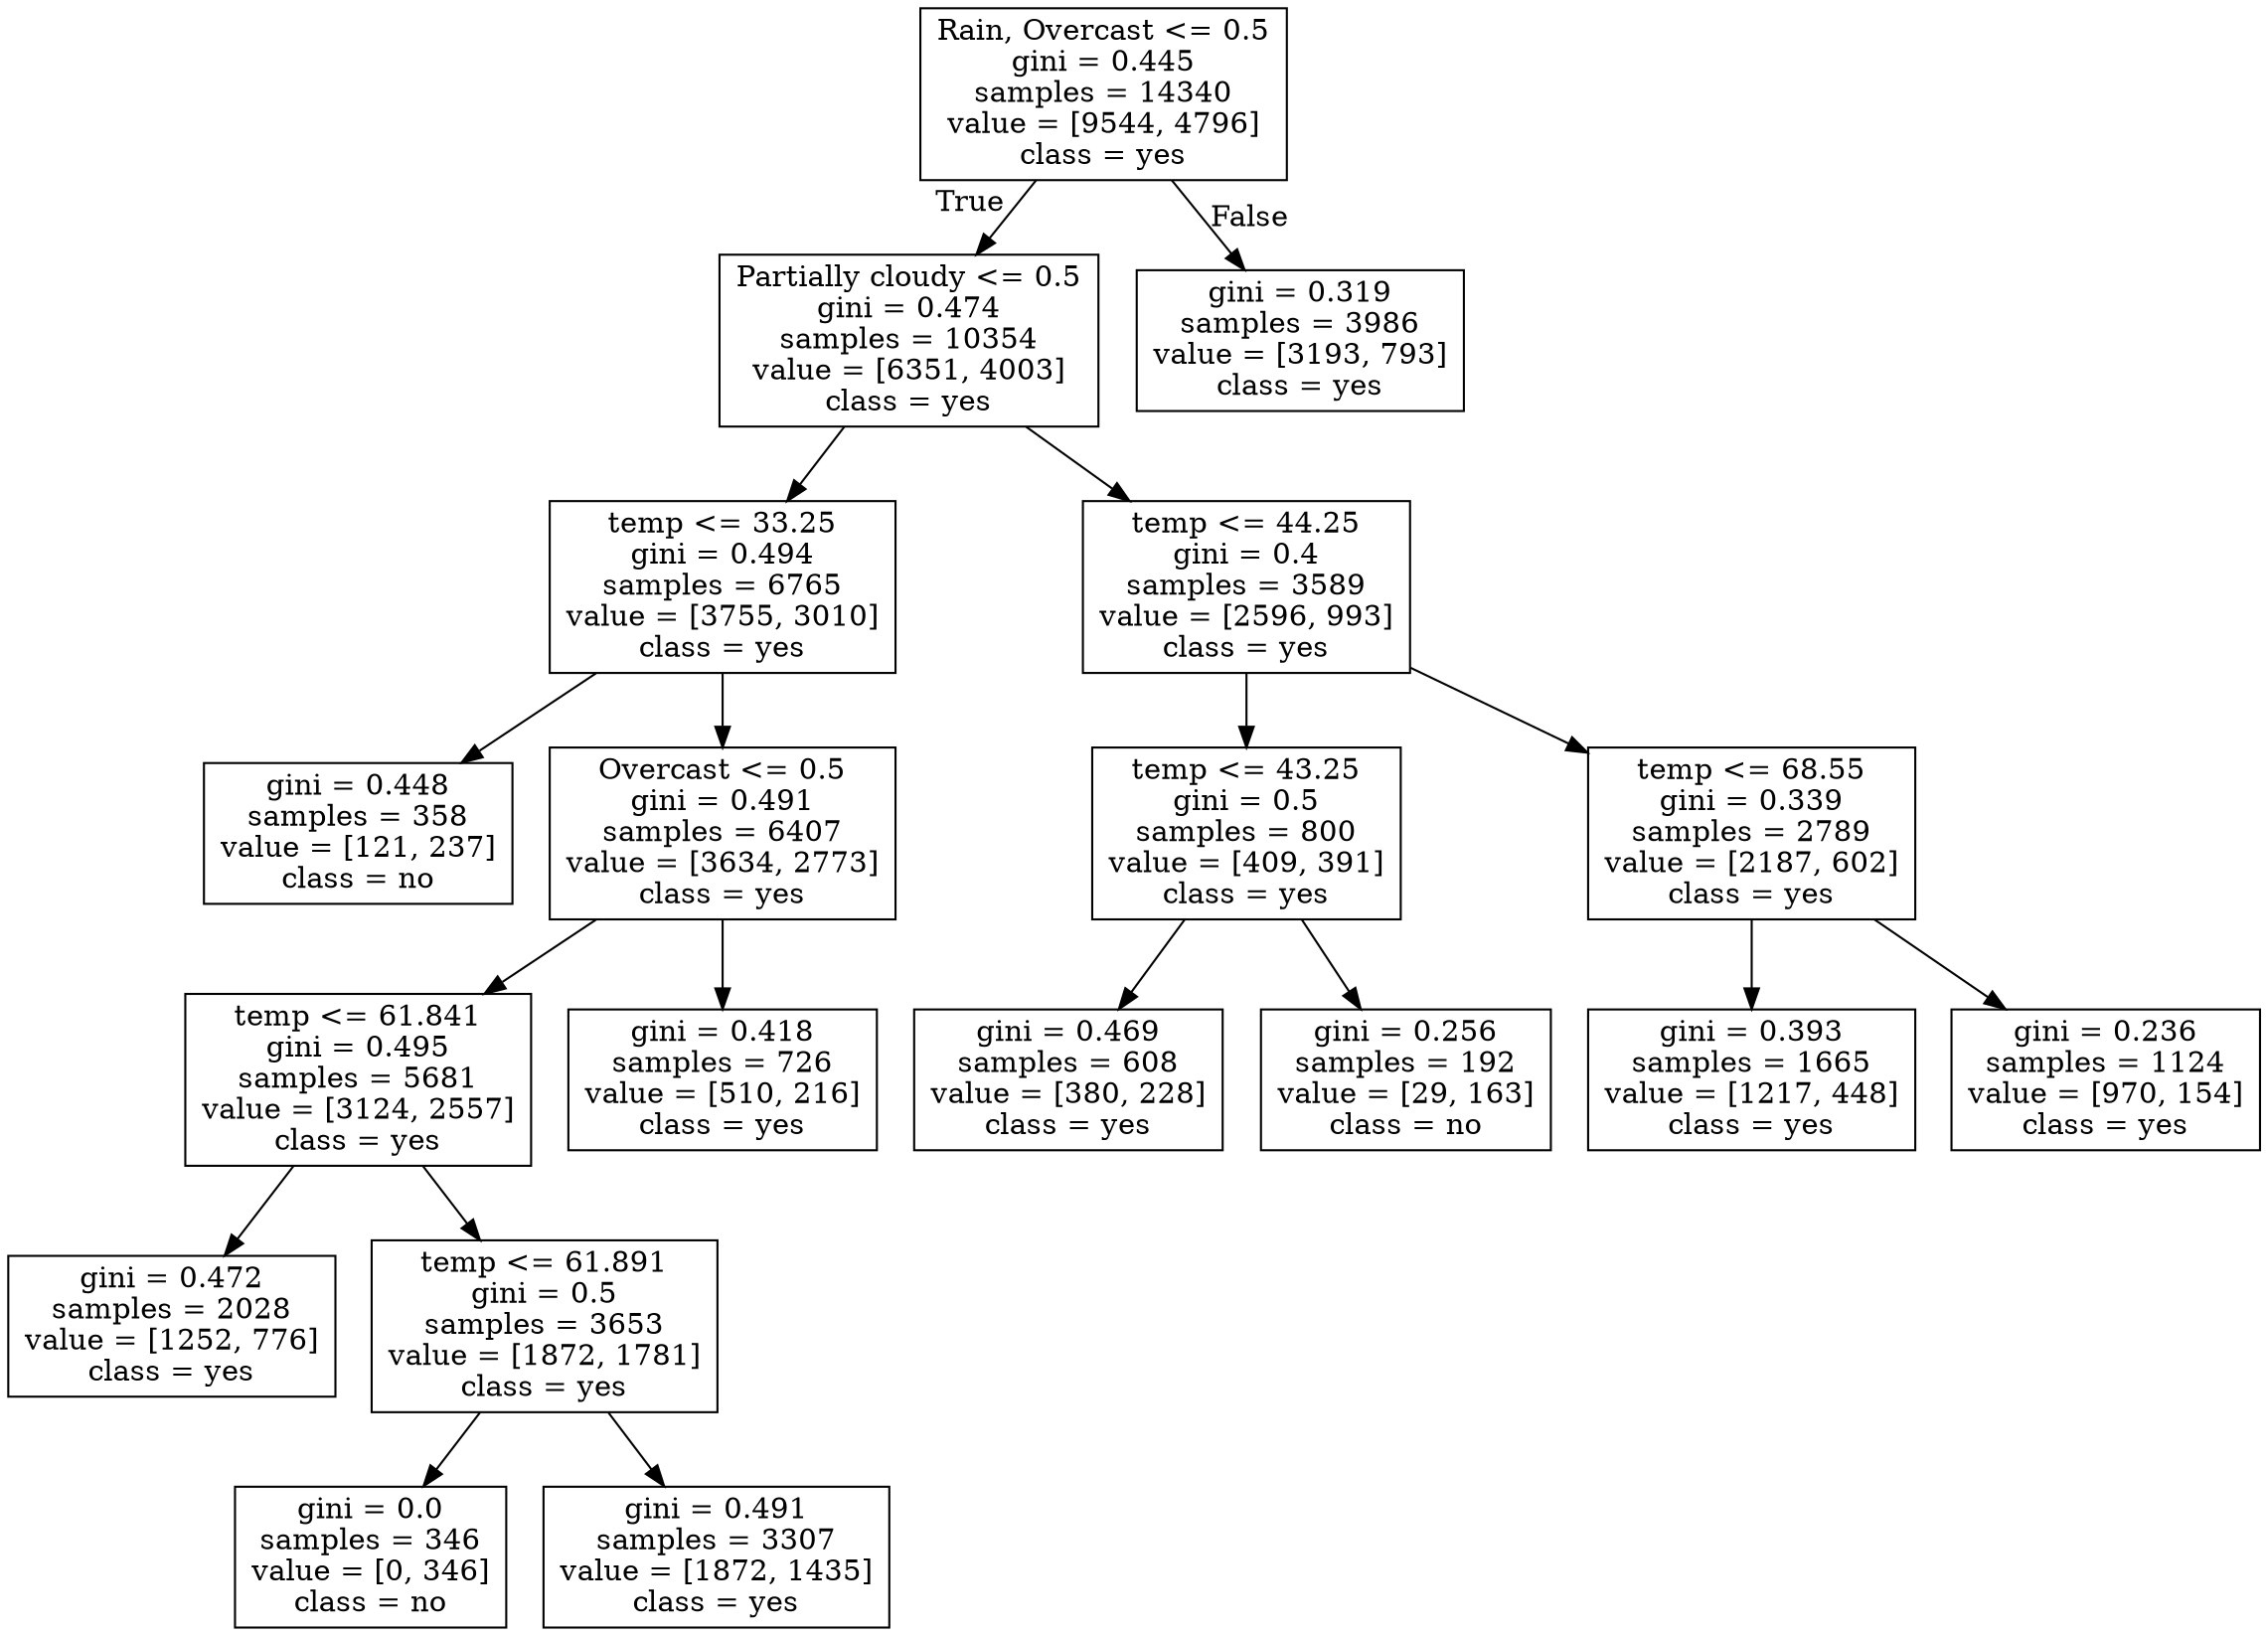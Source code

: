 digraph Tree {
node [shape=box] ;
0 [label="Rain, Overcast <= 0.5\ngini = 0.445\nsamples = 14340\nvalue = [9544, 4796]\nclass = yes"] ;
1 [label="Partially cloudy <= 0.5\ngini = 0.474\nsamples = 10354\nvalue = [6351, 4003]\nclass = yes"] ;
0 -> 1 [labeldistance=2.5, labelangle=45, headlabel="True"] ;
3 [label="temp <= 33.25\ngini = 0.494\nsamples = 6765\nvalue = [3755, 3010]\nclass = yes"] ;
1 -> 3 ;
9 [label="gini = 0.448\nsamples = 358\nvalue = [121, 237]\nclass = no"] ;
3 -> 9 ;
10 [label="Overcast <= 0.5\ngini = 0.491\nsamples = 6407\nvalue = [3634, 2773]\nclass = yes"] ;
3 -> 10 ;
11 [label="temp <= 61.841\ngini = 0.495\nsamples = 5681\nvalue = [3124, 2557]\nclass = yes"] ;
10 -> 11 ;
13 [label="gini = 0.472\nsamples = 2028\nvalue = [1252, 776]\nclass = yes"] ;
11 -> 13 ;
14 [label="temp <= 61.891\ngini = 0.5\nsamples = 3653\nvalue = [1872, 1781]\nclass = yes"] ;
11 -> 14 ;
15 [label="gini = 0.0\nsamples = 346\nvalue = [0, 346]\nclass = no"] ;
14 -> 15 ;
16 [label="gini = 0.491\nsamples = 3307\nvalue = [1872, 1435]\nclass = yes"] ;
14 -> 16 ;
12 [label="gini = 0.418\nsamples = 726\nvalue = [510, 216]\nclass = yes"] ;
10 -> 12 ;
4 [label="temp <= 44.25\ngini = 0.4\nsamples = 3589\nvalue = [2596, 993]\nclass = yes"] ;
1 -> 4 ;
5 [label="temp <= 43.25\ngini = 0.5\nsamples = 800\nvalue = [409, 391]\nclass = yes"] ;
4 -> 5 ;
7 [label="gini = 0.469\nsamples = 608\nvalue = [380, 228]\nclass = yes"] ;
5 -> 7 ;
8 [label="gini = 0.256\nsamples = 192\nvalue = [29, 163]\nclass = no"] ;
5 -> 8 ;
6 [label="temp <= 68.55\ngini = 0.339\nsamples = 2789\nvalue = [2187, 602]\nclass = yes"] ;
4 -> 6 ;
17 [label="gini = 0.393\nsamples = 1665\nvalue = [1217, 448]\nclass = yes"] ;
6 -> 17 ;
18 [label="gini = 0.236\nsamples = 1124\nvalue = [970, 154]\nclass = yes"] ;
6 -> 18 ;
2 [label="gini = 0.319\nsamples = 3986\nvalue = [3193, 793]\nclass = yes"] ;
0 -> 2 [labeldistance=2.5, labelangle=-45, headlabel="False"] ;
}